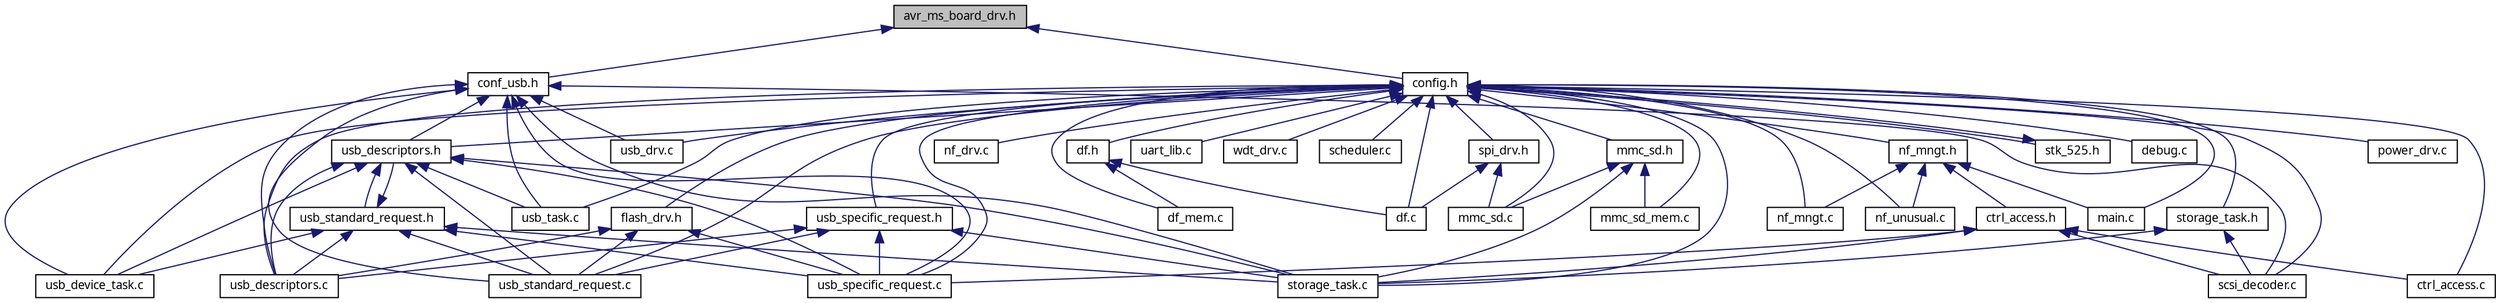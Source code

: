 digraph G
{
  edge [fontname="FreeSans.ttf",fontsize=10,labelfontname="FreeSans.ttf",labelfontsize=10];
  node [fontname="FreeSans.ttf",fontsize=10,shape=record];
  Node1 [label="avr_ms_board_drv.h",height=0.2,width=0.4,color="black", fillcolor="grey75", style="filled" fontcolor="black"];
  Node1 -> Node2 [dir=back,color="midnightblue",fontsize=10,style="solid",fontname="FreeSans.ttf"];
  Node2 [label="conf_usb.h",height=0.2,width=0.4,color="black", fillcolor="white", style="filled",URL="$a00038.html"];
  Node2 -> Node3 [dir=back,color="midnightblue",fontsize=10,style="solid",fontname="FreeSans.ttf"];
  Node3 [label="storage_task.c",height=0.2,width=0.4,color="black", fillcolor="white", style="filled",URL="$a00074.html"];
  Node2 -> Node4 [dir=back,color="midnightblue",fontsize=10,style="solid",fontname="FreeSans.ttf"];
  Node4 [label="usb_descriptors.h",height=0.2,width=0.4,color="black", fillcolor="white", style="filled",URL="$a00083.html"];
  Node4 -> Node3 [dir=back,color="midnightblue",fontsize=10,style="solid",fontname="FreeSans.ttf"];
  Node4 -> Node5 [dir=back,color="midnightblue",fontsize=10,style="solid",fontname="FreeSans.ttf"];
  Node5 [label="usb_descriptors.c",height=0.2,width=0.4,color="black", fillcolor="white", style="filled",URL="$a00082.html"];
  Node4 -> Node6 [dir=back,color="midnightblue",fontsize=10,style="solid",fontname="FreeSans.ttf"];
  Node6 [label="usb_specific_request.c",height=0.2,width=0.4,color="black", fillcolor="white", style="filled",URL="$a00088.html"];
  Node4 -> Node7 [dir=back,color="midnightblue",fontsize=10,style="solid",fontname="FreeSans.ttf"];
  Node7 [label="usb_device_task.c",height=0.2,width=0.4,color="black", fillcolor="white", style="filled",URL="$a00084.html"];
  Node4 -> Node8 [dir=back,color="midnightblue",fontsize=10,style="solid",fontname="FreeSans.ttf"];
  Node8 [label="usb_standard_request.c",height=0.2,width=0.4,color="black", fillcolor="white", style="filled",URL="$a00090.html"];
  Node4 -> Node9 [dir=back,color="midnightblue",fontsize=10,style="solid",fontname="FreeSans.ttf"];
  Node9 [label="usb_standard_request.h",height=0.2,width=0.4,color="black", fillcolor="white", style="filled",URL="$a00091.html"];
  Node9 -> Node4 [dir=back,color="midnightblue",fontsize=10,style="solid",fontname="FreeSans.ttf"];
  Node9 -> Node3 [dir=back,color="midnightblue",fontsize=10,style="solid",fontname="FreeSans.ttf"];
  Node9 -> Node5 [dir=back,color="midnightblue",fontsize=10,style="solid",fontname="FreeSans.ttf"];
  Node9 -> Node6 [dir=back,color="midnightblue",fontsize=10,style="solid",fontname="FreeSans.ttf"];
  Node9 -> Node7 [dir=back,color="midnightblue",fontsize=10,style="solid",fontname="FreeSans.ttf"];
  Node9 -> Node8 [dir=back,color="midnightblue",fontsize=10,style="solid",fontname="FreeSans.ttf"];
  Node4 -> Node10 [dir=back,color="midnightblue",fontsize=10,style="solid",fontname="FreeSans.ttf"];
  Node10 [label="usb_task.c",height=0.2,width=0.4,color="black", fillcolor="white", style="filled",URL="$a00092.html"];
  Node2 -> Node5 [dir=back,color="midnightblue",fontsize=10,style="solid",fontname="FreeSans.ttf"];
  Node2 -> Node6 [dir=back,color="midnightblue",fontsize=10,style="solid",fontname="FreeSans.ttf"];
  Node2 -> Node11 [dir=back,color="midnightblue",fontsize=10,style="solid",fontname="FreeSans.ttf"];
  Node11 [label="usb_drv.c",height=0.2,width=0.4,color="black", fillcolor="white", style="filled",URL="$a00086.html"];
  Node2 -> Node12 [dir=back,color="midnightblue",fontsize=10,style="solid",fontname="FreeSans.ttf"];
  Node12 [label="scsi_decoder.c",height=0.2,width=0.4,color="black", fillcolor="white", style="filled",URL="$a00070.html"];
  Node2 -> Node7 [dir=back,color="midnightblue",fontsize=10,style="solid",fontname="FreeSans.ttf"];
  Node2 -> Node8 [dir=back,color="midnightblue",fontsize=10,style="solid",fontname="FreeSans.ttf"];
  Node2 -> Node10 [dir=back,color="midnightblue",fontsize=10,style="solid",fontname="FreeSans.ttf"];
  Node1 -> Node13 [dir=back,color="midnightblue",fontsize=10,style="solid",fontname="FreeSans.ttf"];
  Node13 [label="config.h",height=0.2,width=0.4,color="black", fillcolor="white", style="filled",URL="$a00039.html"];
  Node13 -> Node14 [dir=back,color="midnightblue",fontsize=10,style="solid",fontname="FreeSans.ttf"];
  Node14 [label="main.c",height=0.2,width=0.4,color="black", fillcolor="white", style="filled",URL="$a00052.html"];
  Node13 -> Node3 [dir=back,color="midnightblue",fontsize=10,style="solid",fontname="FreeSans.ttf"];
  Node13 -> Node15 [dir=back,color="midnightblue",fontsize=10,style="solid",fontname="FreeSans.ttf"];
  Node15 [label="storage_task.h",height=0.2,width=0.4,color="black", fillcolor="white", style="filled",URL="$a00075.html"];
  Node15 -> Node3 [dir=back,color="midnightblue",fontsize=10,style="solid",fontname="FreeSans.ttf"];
  Node15 -> Node12 [dir=back,color="midnightblue",fontsize=10,style="solid",fontname="FreeSans.ttf"];
  Node13 -> Node4 [dir=back,color="midnightblue",fontsize=10,style="solid",fontname="FreeSans.ttf"];
  Node13 -> Node16 [dir=back,color="midnightblue",fontsize=10,style="solid",fontname="FreeSans.ttf"];
  Node16 [label="usb_specific_request.h",height=0.2,width=0.4,color="black", fillcolor="white", style="filled",URL="$a00089.html"];
  Node16 -> Node3 [dir=back,color="midnightblue",fontsize=10,style="solid",fontname="FreeSans.ttf"];
  Node16 -> Node5 [dir=back,color="midnightblue",fontsize=10,style="solid",fontname="FreeSans.ttf"];
  Node16 -> Node6 [dir=back,color="midnightblue",fontsize=10,style="solid",fontname="FreeSans.ttf"];
  Node16 -> Node8 [dir=back,color="midnightblue",fontsize=10,style="solid",fontname="FreeSans.ttf"];
  Node13 -> Node5 [dir=back,color="midnightblue",fontsize=10,style="solid",fontname="FreeSans.ttf"];
  Node13 -> Node6 [dir=back,color="midnightblue",fontsize=10,style="solid",fontname="FreeSans.ttf"];
  Node13 -> Node17 [dir=back,color="midnightblue",fontsize=10,style="solid",fontname="FreeSans.ttf"];
  Node17 [label="stk_525.h",height=0.2,width=0.4,color="black", fillcolor="white", style="filled",URL="$a00073.html"];
  Node17 -> Node13 [dir=back,color="midnightblue",fontsize=10,style="solid",fontname="FreeSans.ttf"];
  Node13 -> Node18 [dir=back,color="midnightblue",fontsize=10,style="solid",fontname="FreeSans.ttf"];
  Node18 [label="debug.c",height=0.2,width=0.4,color="black", fillcolor="white", style="filled",URL="$a00043.html"];
  Node13 -> Node19 [dir=back,color="midnightblue",fontsize=10,style="solid",fontname="FreeSans.ttf"];
  Node19 [label="flash_drv.h",height=0.2,width=0.4,color="black", fillcolor="white", style="filled",URL="$a00050.html"];
  Node19 -> Node5 [dir=back,color="midnightblue",fontsize=10,style="solid",fontname="FreeSans.ttf"];
  Node19 -> Node6 [dir=back,color="midnightblue",fontsize=10,style="solid",fontname="FreeSans.ttf"];
  Node19 -> Node8 [dir=back,color="midnightblue",fontsize=10,style="solid",fontname="FreeSans.ttf"];
  Node13 -> Node20 [dir=back,color="midnightblue",fontsize=10,style="solid",fontname="FreeSans.ttf"];
  Node20 [label="power_drv.c",height=0.2,width=0.4,color="black", fillcolor="white", style="filled",URL="$a00066.html"];
  Node13 -> Node11 [dir=back,color="midnightblue",fontsize=10,style="solid",fontname="FreeSans.ttf"];
  Node13 -> Node21 [dir=back,color="midnightblue",fontsize=10,style="solid",fontname="FreeSans.ttf"];
  Node21 [label="df.c",height=0.2,width=0.4,color="black", fillcolor="white", style="filled",URL="$a00045.html"];
  Node13 -> Node22 [dir=back,color="midnightblue",fontsize=10,style="solid",fontname="FreeSans.ttf"];
  Node22 [label="df.h",height=0.2,width=0.4,color="black", fillcolor="white", style="filled",URL="$a00046.html"];
  Node22 -> Node21 [dir=back,color="midnightblue",fontsize=10,style="solid",fontname="FreeSans.ttf"];
  Node22 -> Node23 [dir=back,color="midnightblue",fontsize=10,style="solid",fontname="FreeSans.ttf"];
  Node23 [label="df_mem.c",height=0.2,width=0.4,color="black", fillcolor="white", style="filled",URL="$a00047.html"];
  Node13 -> Node23 [dir=back,color="midnightblue",fontsize=10,style="solid",fontname="FreeSans.ttf"];
  Node13 -> Node24 [dir=back,color="midnightblue",fontsize=10,style="solid",fontname="FreeSans.ttf"];
  Node24 [label="mmc_sd.c",height=0.2,width=0.4,color="black", fillcolor="white", style="filled",URL="$a00053.html"];
  Node13 -> Node25 [dir=back,color="midnightblue",fontsize=10,style="solid",fontname="FreeSans.ttf"];
  Node25 [label="mmc_sd.h",height=0.2,width=0.4,color="black", fillcolor="white", style="filled",URL="$a00054.html"];
  Node25 -> Node3 [dir=back,color="midnightblue",fontsize=10,style="solid",fontname="FreeSans.ttf"];
  Node25 -> Node24 [dir=back,color="midnightblue",fontsize=10,style="solid",fontname="FreeSans.ttf"];
  Node25 -> Node26 [dir=back,color="midnightblue",fontsize=10,style="solid",fontname="FreeSans.ttf"];
  Node26 [label="mmc_sd_mem.c",height=0.2,width=0.4,color="black", fillcolor="white", style="filled",URL="$a00055.html"];
  Node13 -> Node26 [dir=back,color="midnightblue",fontsize=10,style="solid",fontname="FreeSans.ttf"];
  Node13 -> Node27 [dir=back,color="midnightblue",fontsize=10,style="solid",fontname="FreeSans.ttf"];
  Node27 [label="nf_drv.c",height=0.2,width=0.4,color="black", fillcolor="white", style="filled",URL="$a00060.html"];
  Node13 -> Node28 [dir=back,color="midnightblue",fontsize=10,style="solid",fontname="FreeSans.ttf"];
  Node28 [label="nf_mngt.c",height=0.2,width=0.4,color="black", fillcolor="white", style="filled",URL="$a00062.html"];
  Node13 -> Node29 [dir=back,color="midnightblue",fontsize=10,style="solid",fontname="FreeSans.ttf"];
  Node29 [label="nf_mngt.h",height=0.2,width=0.4,color="black", fillcolor="white", style="filled",URL="$a00063.html"];
  Node29 -> Node14 [dir=back,color="midnightblue",fontsize=10,style="solid",fontname="FreeSans.ttf"];
  Node29 -> Node28 [dir=back,color="midnightblue",fontsize=10,style="solid",fontname="FreeSans.ttf"];
  Node29 -> Node30 [dir=back,color="midnightblue",fontsize=10,style="solid",fontname="FreeSans.ttf"];
  Node30 [label="nf_unusual.c",height=0.2,width=0.4,color="black", fillcolor="white", style="filled",URL="$a00064.html"];
  Node29 -> Node31 [dir=back,color="midnightblue",fontsize=10,style="solid",fontname="FreeSans.ttf"];
  Node31 [label="ctrl_access.h",height=0.2,width=0.4,color="black", fillcolor="white", style="filled",URL="$a00041.html"];
  Node31 -> Node3 [dir=back,color="midnightblue",fontsize=10,style="solid",fontname="FreeSans.ttf"];
  Node31 -> Node6 [dir=back,color="midnightblue",fontsize=10,style="solid",fontname="FreeSans.ttf"];
  Node31 -> Node32 [dir=back,color="midnightblue",fontsize=10,style="solid",fontname="FreeSans.ttf"];
  Node32 [label="ctrl_access.c",height=0.2,width=0.4,color="black", fillcolor="white", style="filled",URL="$a00040.html"];
  Node31 -> Node12 [dir=back,color="midnightblue",fontsize=10,style="solid",fontname="FreeSans.ttf"];
  Node13 -> Node30 [dir=back,color="midnightblue",fontsize=10,style="solid",fontname="FreeSans.ttf"];
  Node13 -> Node32 [dir=back,color="midnightblue",fontsize=10,style="solid",fontname="FreeSans.ttf"];
  Node13 -> Node12 [dir=back,color="midnightblue",fontsize=10,style="solid",fontname="FreeSans.ttf"];
  Node13 -> Node7 [dir=back,color="midnightblue",fontsize=10,style="solid",fontname="FreeSans.ttf"];
  Node13 -> Node8 [dir=back,color="midnightblue",fontsize=10,style="solid",fontname="FreeSans.ttf"];
  Node13 -> Node10 [dir=back,color="midnightblue",fontsize=10,style="solid",fontname="FreeSans.ttf"];
  Node13 -> Node33 [dir=back,color="midnightblue",fontsize=10,style="solid",fontname="FreeSans.ttf"];
  Node33 [label="spi_drv.h",height=0.2,width=0.4,color="black", fillcolor="white", style="filled",URL="$a00072.html"];
  Node33 -> Node21 [dir=back,color="midnightblue",fontsize=10,style="solid",fontname="FreeSans.ttf"];
  Node33 -> Node24 [dir=back,color="midnightblue",fontsize=10,style="solid",fontname="FreeSans.ttf"];
  Node13 -> Node34 [dir=back,color="midnightblue",fontsize=10,style="solid",fontname="FreeSans.ttf"];
  Node34 [label="uart_lib.c",height=0.2,width=0.4,color="black", fillcolor="white", style="filled",URL="$a00078.html"];
  Node13 -> Node35 [dir=back,color="midnightblue",fontsize=10,style="solid",fontname="FreeSans.ttf"];
  Node35 [label="wdt_drv.c",height=0.2,width=0.4,color="black", fillcolor="white", style="filled",URL="$a00094.html"];
  Node13 -> Node36 [dir=back,color="midnightblue",fontsize=10,style="solid",fontname="FreeSans.ttf"];
  Node36 [label="scheduler.c",height=0.2,width=0.4,color="black", fillcolor="white", style="filled",URL="$a00068.html"];
}

